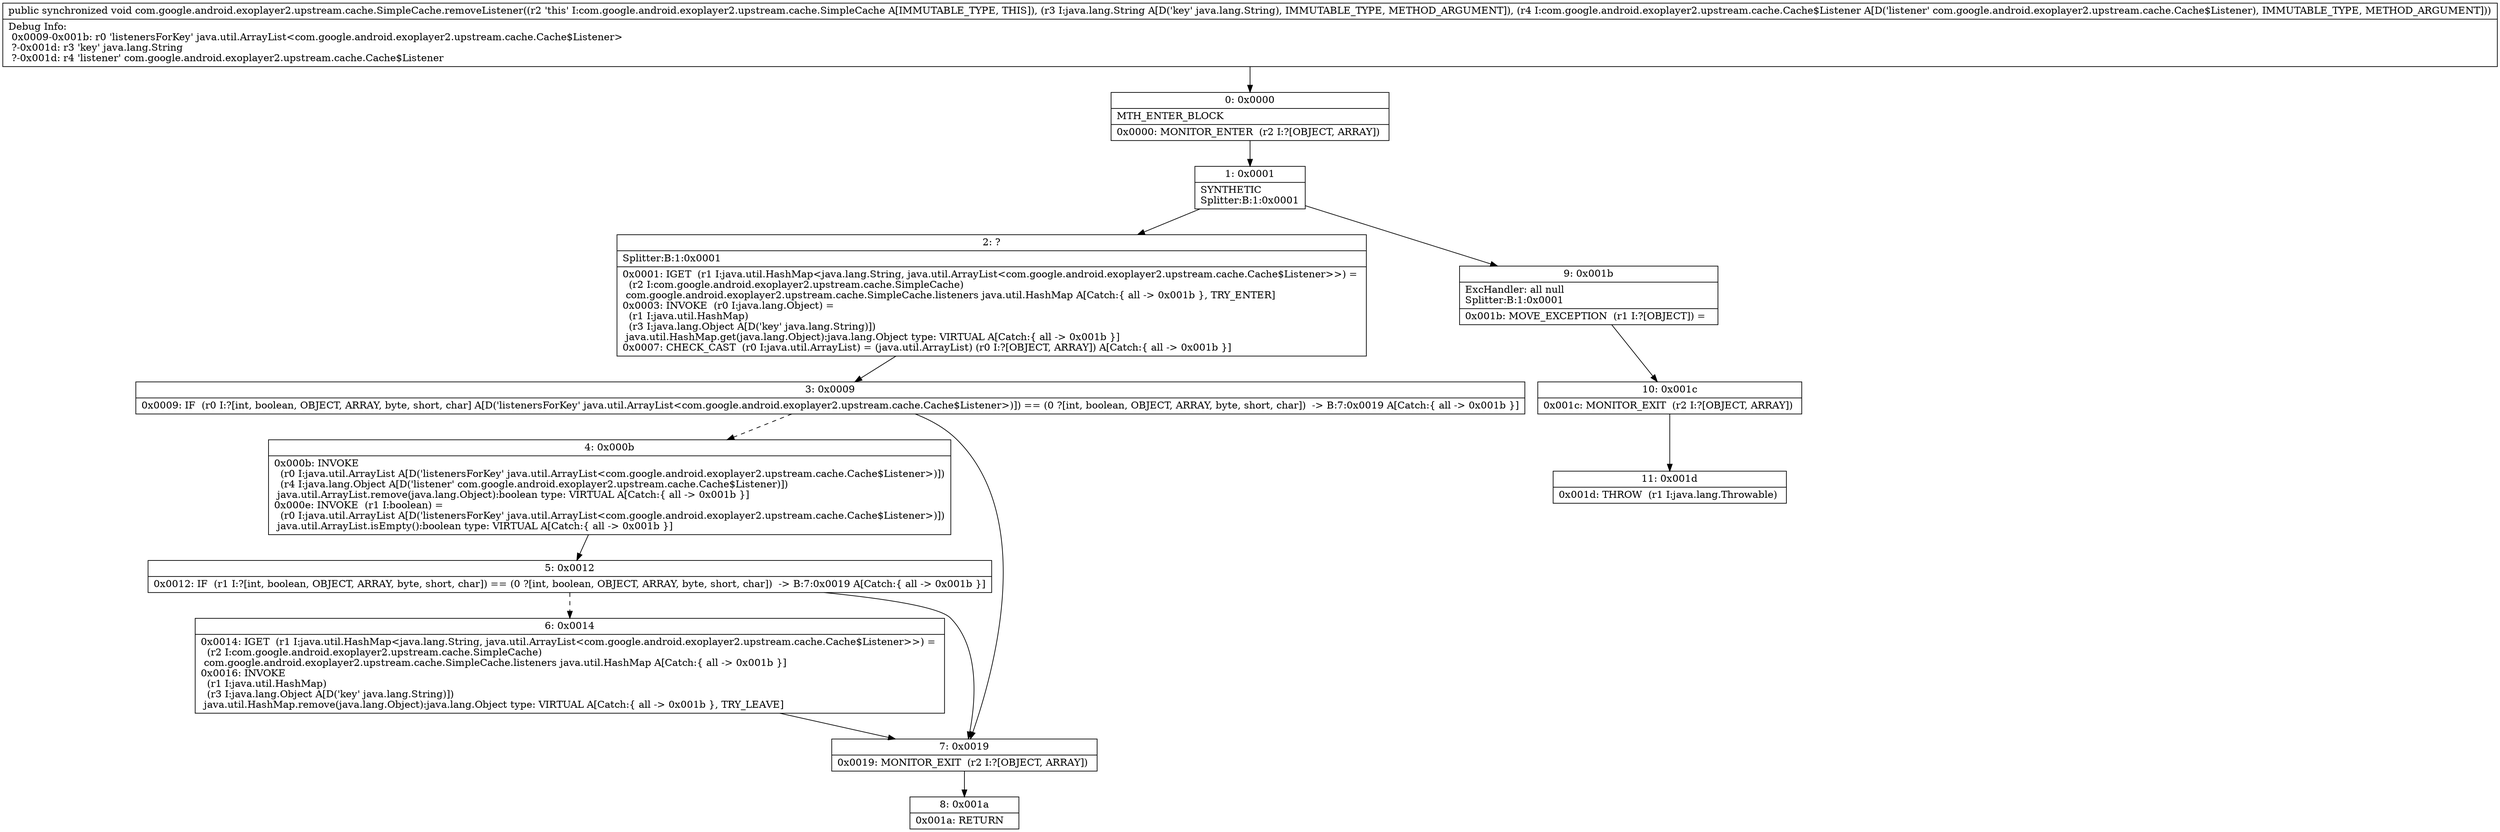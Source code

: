 digraph "CFG forcom.google.android.exoplayer2.upstream.cache.SimpleCache.removeListener(Ljava\/lang\/String;Lcom\/google\/android\/exoplayer2\/upstream\/cache\/Cache$Listener;)V" {
Node_0 [shape=record,label="{0\:\ 0x0000|MTH_ENTER_BLOCK\l|0x0000: MONITOR_ENTER  (r2 I:?[OBJECT, ARRAY]) \l}"];
Node_1 [shape=record,label="{1\:\ 0x0001|SYNTHETIC\lSplitter:B:1:0x0001\l}"];
Node_2 [shape=record,label="{2\:\ ?|Splitter:B:1:0x0001\l|0x0001: IGET  (r1 I:java.util.HashMap\<java.lang.String, java.util.ArrayList\<com.google.android.exoplayer2.upstream.cache.Cache$Listener\>\>) = \l  (r2 I:com.google.android.exoplayer2.upstream.cache.SimpleCache)\l com.google.android.exoplayer2.upstream.cache.SimpleCache.listeners java.util.HashMap A[Catch:\{ all \-\> 0x001b \}, TRY_ENTER]\l0x0003: INVOKE  (r0 I:java.lang.Object) = \l  (r1 I:java.util.HashMap)\l  (r3 I:java.lang.Object A[D('key' java.lang.String)])\l java.util.HashMap.get(java.lang.Object):java.lang.Object type: VIRTUAL A[Catch:\{ all \-\> 0x001b \}]\l0x0007: CHECK_CAST  (r0 I:java.util.ArrayList) = (java.util.ArrayList) (r0 I:?[OBJECT, ARRAY]) A[Catch:\{ all \-\> 0x001b \}]\l}"];
Node_3 [shape=record,label="{3\:\ 0x0009|0x0009: IF  (r0 I:?[int, boolean, OBJECT, ARRAY, byte, short, char] A[D('listenersForKey' java.util.ArrayList\<com.google.android.exoplayer2.upstream.cache.Cache$Listener\>)]) == (0 ?[int, boolean, OBJECT, ARRAY, byte, short, char])  \-\> B:7:0x0019 A[Catch:\{ all \-\> 0x001b \}]\l}"];
Node_4 [shape=record,label="{4\:\ 0x000b|0x000b: INVOKE  \l  (r0 I:java.util.ArrayList A[D('listenersForKey' java.util.ArrayList\<com.google.android.exoplayer2.upstream.cache.Cache$Listener\>)])\l  (r4 I:java.lang.Object A[D('listener' com.google.android.exoplayer2.upstream.cache.Cache$Listener)])\l java.util.ArrayList.remove(java.lang.Object):boolean type: VIRTUAL A[Catch:\{ all \-\> 0x001b \}]\l0x000e: INVOKE  (r1 I:boolean) = \l  (r0 I:java.util.ArrayList A[D('listenersForKey' java.util.ArrayList\<com.google.android.exoplayer2.upstream.cache.Cache$Listener\>)])\l java.util.ArrayList.isEmpty():boolean type: VIRTUAL A[Catch:\{ all \-\> 0x001b \}]\l}"];
Node_5 [shape=record,label="{5\:\ 0x0012|0x0012: IF  (r1 I:?[int, boolean, OBJECT, ARRAY, byte, short, char]) == (0 ?[int, boolean, OBJECT, ARRAY, byte, short, char])  \-\> B:7:0x0019 A[Catch:\{ all \-\> 0x001b \}]\l}"];
Node_6 [shape=record,label="{6\:\ 0x0014|0x0014: IGET  (r1 I:java.util.HashMap\<java.lang.String, java.util.ArrayList\<com.google.android.exoplayer2.upstream.cache.Cache$Listener\>\>) = \l  (r2 I:com.google.android.exoplayer2.upstream.cache.SimpleCache)\l com.google.android.exoplayer2.upstream.cache.SimpleCache.listeners java.util.HashMap A[Catch:\{ all \-\> 0x001b \}]\l0x0016: INVOKE  \l  (r1 I:java.util.HashMap)\l  (r3 I:java.lang.Object A[D('key' java.lang.String)])\l java.util.HashMap.remove(java.lang.Object):java.lang.Object type: VIRTUAL A[Catch:\{ all \-\> 0x001b \}, TRY_LEAVE]\l}"];
Node_7 [shape=record,label="{7\:\ 0x0019|0x0019: MONITOR_EXIT  (r2 I:?[OBJECT, ARRAY]) \l}"];
Node_8 [shape=record,label="{8\:\ 0x001a|0x001a: RETURN   \l}"];
Node_9 [shape=record,label="{9\:\ 0x001b|ExcHandler: all null\lSplitter:B:1:0x0001\l|0x001b: MOVE_EXCEPTION  (r1 I:?[OBJECT]) =  \l}"];
Node_10 [shape=record,label="{10\:\ 0x001c|0x001c: MONITOR_EXIT  (r2 I:?[OBJECT, ARRAY]) \l}"];
Node_11 [shape=record,label="{11\:\ 0x001d|0x001d: THROW  (r1 I:java.lang.Throwable) \l}"];
MethodNode[shape=record,label="{public synchronized void com.google.android.exoplayer2.upstream.cache.SimpleCache.removeListener((r2 'this' I:com.google.android.exoplayer2.upstream.cache.SimpleCache A[IMMUTABLE_TYPE, THIS]), (r3 I:java.lang.String A[D('key' java.lang.String), IMMUTABLE_TYPE, METHOD_ARGUMENT]), (r4 I:com.google.android.exoplayer2.upstream.cache.Cache$Listener A[D('listener' com.google.android.exoplayer2.upstream.cache.Cache$Listener), IMMUTABLE_TYPE, METHOD_ARGUMENT]))  | Debug Info:\l  0x0009\-0x001b: r0 'listenersForKey' java.util.ArrayList\<com.google.android.exoplayer2.upstream.cache.Cache$Listener\>\l  ?\-0x001d: r3 'key' java.lang.String\l  ?\-0x001d: r4 'listener' com.google.android.exoplayer2.upstream.cache.Cache$Listener\l}"];
MethodNode -> Node_0;
Node_0 -> Node_1;
Node_1 -> Node_2;
Node_1 -> Node_9;
Node_2 -> Node_3;
Node_3 -> Node_4[style=dashed];
Node_3 -> Node_7;
Node_4 -> Node_5;
Node_5 -> Node_6[style=dashed];
Node_5 -> Node_7;
Node_6 -> Node_7;
Node_7 -> Node_8;
Node_9 -> Node_10;
Node_10 -> Node_11;
}

